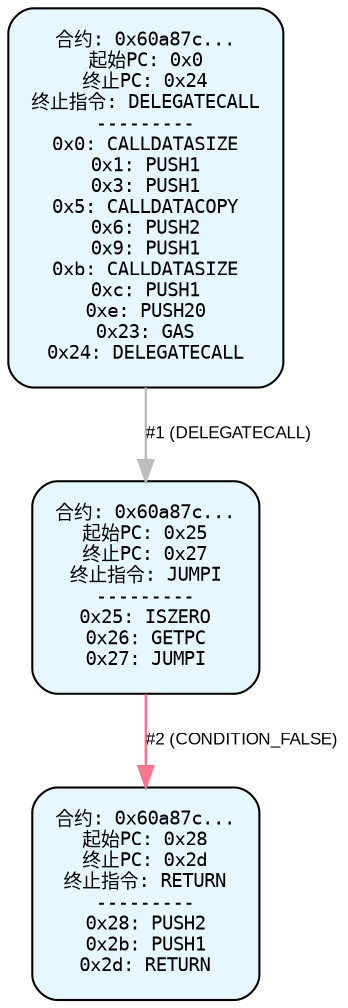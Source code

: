digraph Static_Complete_CFG {
    rankdir=TB;
    node [shape=box, style="filled, rounded", fontname="Monospace", fontsize=9, margin=0.15];
    edge [fontname="Arial", fontsize=8, penwidth=1.2];
    "block_0" [label="合约: 0x60a87c...
起始PC: 0x0
终止PC: 0x24
终止指令: DELEGATECALL
---------
0x0: CALLDATASIZE
0x1: PUSH1
0x3: PUSH1
0x5: CALLDATACOPY
0x6: PUSH2
0x9: PUSH1
0xb: CALLDATASIZE
0xc: PUSH1
0xe: PUSH20
0x23: GAS
0x24: DELEGATECALL", fillcolor="#e6f7ff"];
    "block_25" [label="合约: 0x60a87c...
起始PC: 0x25
终止PC: 0x27
终止指令: JUMPI
---------
0x25: ISZERO
0x26: GETPC
0x27: JUMPI", fillcolor="#e6f7ff"];
    "block_28" [label="合约: 0x60a87c...
起始PC: 0x28
终止PC: 0x2d
终止指令: RETURN
---------
0x28: PUSH2
0x2b: PUSH1
0x2d: RETURN", fillcolor="#e6f7ff"];

    "block_0" -> "block_25" [label="#1 (DELEGATECALL)", color="#bdbdbd"];
    "block_25" -> "block_28" [label="#2 (CONDITION_FALSE)", color="#f7768e"];
}